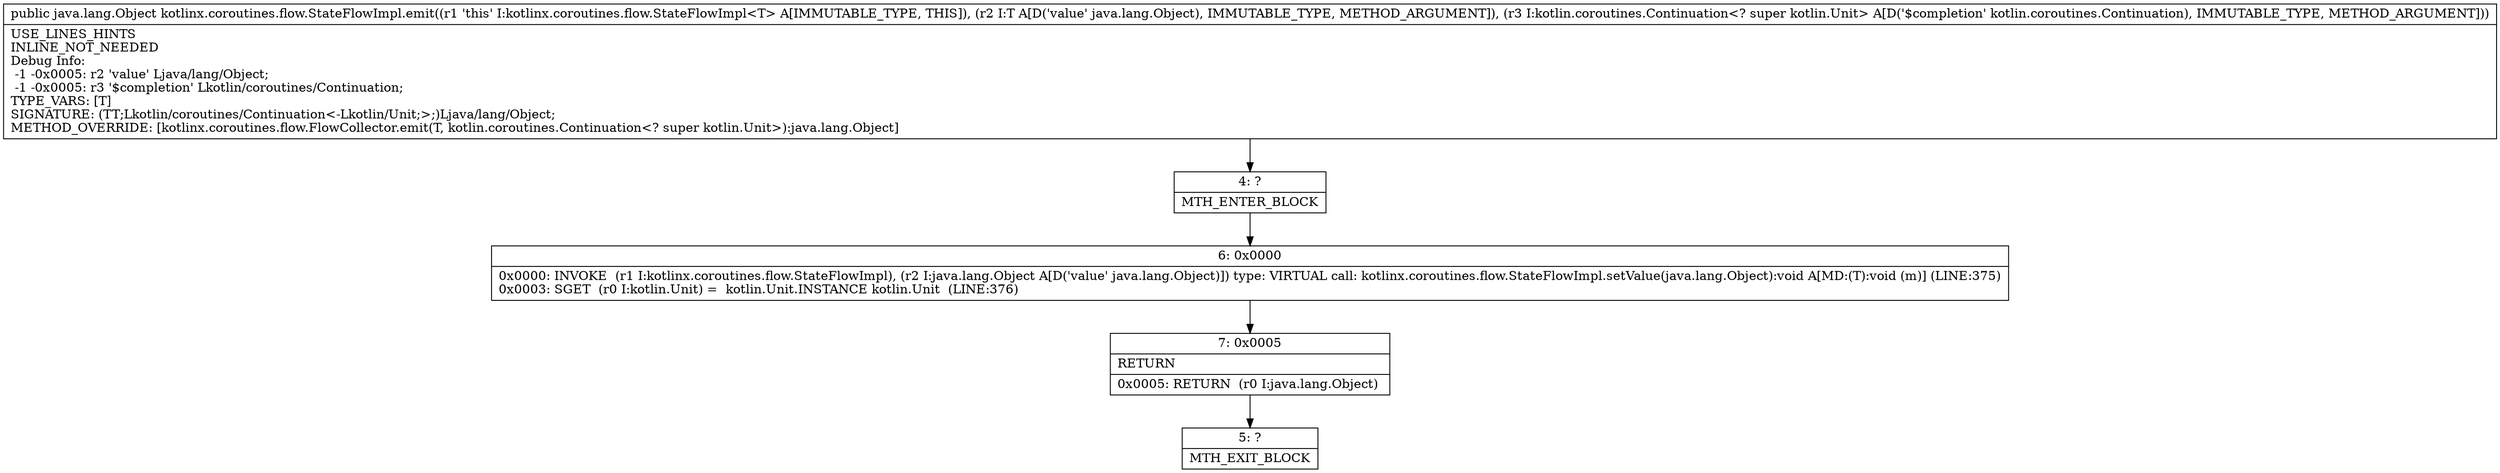 digraph "CFG forkotlinx.coroutines.flow.StateFlowImpl.emit(Ljava\/lang\/Object;Lkotlin\/coroutines\/Continuation;)Ljava\/lang\/Object;" {
Node_4 [shape=record,label="{4\:\ ?|MTH_ENTER_BLOCK\l}"];
Node_6 [shape=record,label="{6\:\ 0x0000|0x0000: INVOKE  (r1 I:kotlinx.coroutines.flow.StateFlowImpl), (r2 I:java.lang.Object A[D('value' java.lang.Object)]) type: VIRTUAL call: kotlinx.coroutines.flow.StateFlowImpl.setValue(java.lang.Object):void A[MD:(T):void (m)] (LINE:375)\l0x0003: SGET  (r0 I:kotlin.Unit) =  kotlin.Unit.INSTANCE kotlin.Unit  (LINE:376)\l}"];
Node_7 [shape=record,label="{7\:\ 0x0005|RETURN\l|0x0005: RETURN  (r0 I:java.lang.Object) \l}"];
Node_5 [shape=record,label="{5\:\ ?|MTH_EXIT_BLOCK\l}"];
MethodNode[shape=record,label="{public java.lang.Object kotlinx.coroutines.flow.StateFlowImpl.emit((r1 'this' I:kotlinx.coroutines.flow.StateFlowImpl\<T\> A[IMMUTABLE_TYPE, THIS]), (r2 I:T A[D('value' java.lang.Object), IMMUTABLE_TYPE, METHOD_ARGUMENT]), (r3 I:kotlin.coroutines.Continuation\<? super kotlin.Unit\> A[D('$completion' kotlin.coroutines.Continuation), IMMUTABLE_TYPE, METHOD_ARGUMENT]))  | USE_LINES_HINTS\lINLINE_NOT_NEEDED\lDebug Info:\l  \-1 \-0x0005: r2 'value' Ljava\/lang\/Object;\l  \-1 \-0x0005: r3 '$completion' Lkotlin\/coroutines\/Continuation;\lTYPE_VARS: [T]\lSIGNATURE: (TT;Lkotlin\/coroutines\/Continuation\<\-Lkotlin\/Unit;\>;)Ljava\/lang\/Object;\lMETHOD_OVERRIDE: [kotlinx.coroutines.flow.FlowCollector.emit(T, kotlin.coroutines.Continuation\<? super kotlin.Unit\>):java.lang.Object]\l}"];
MethodNode -> Node_4;Node_4 -> Node_6;
Node_6 -> Node_7;
Node_7 -> Node_5;
}

